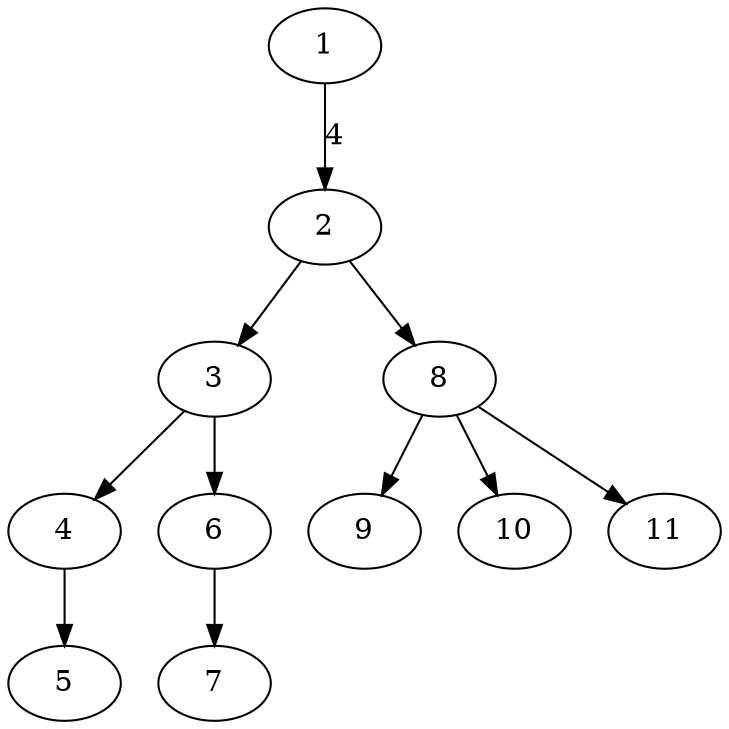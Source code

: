 digraph G {
    1->2[label="4",weight=4]
    2->3
    2->8
    3->4
    3->6
    4->5
    6->7
    8->9
    8->10
    8->11
}